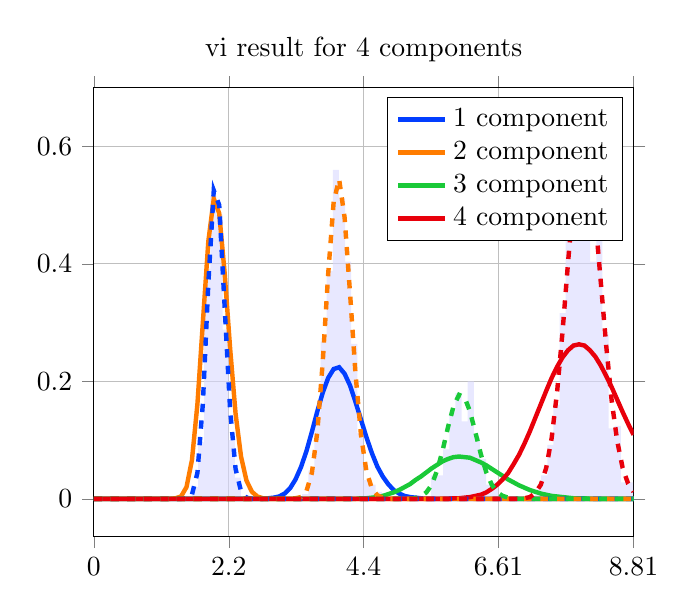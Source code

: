 \begin{tikzpicture}
\begin{axis}[title={vi result for 4 components}, yticklabel style={/pgf/number format/fixed,
            /pgf/number format/precision=3}, grid={major}, yminorgrids={true}, tick align={outside}, xtick={0.0,2.202,4.403,6.605,8.807}, xmin={0.0}, xmax={8.807}, scaled y ticks={false}]
    \addplot[ybar interval, fill={blue!15}, forget plot, opacity={0.6}, draw={none}, bar width={5.0e-6}]
        table[row sep={\\}]
        {
            \\
            1.5  0.004  \\
            1.6  0.02  \\
            1.7  0.096  \\
            1.8  0.392  \\
            1.9  0.516  \\
            2.0  0.484  \\
            2.1  0.288  \\
            2.2  0.1  \\
            2.3  0.036  \\
            2.4  0.004  \\
            2.5  0.004  \\
            2.6  0.0  \\
            2.7  0.0  \\
            2.8  0.0  \\
            2.9  0.0  \\
            3.0  0.0  \\
            3.1  0.0  \\
            3.2  0.0  \\
            3.3  0.0  \\
            3.4  0.008  \\
            3.5  0.048  \\
            3.6  0.148  \\
            3.7  0.268  \\
            3.8  0.388  \\
            3.9  0.56  \\
            4.0  0.512  \\
            4.1  0.404  \\
            4.2  0.264  \\
            4.3  0.112  \\
            4.4  0.032  \\
            4.5  0.024  \\
            4.6  0.012  \\
            4.7  0.0  \\
            4.8  0.0  \\
            4.9  0.0  \\
            5.0  0.0  \\
            5.1  0.0  \\
            5.2  0.004  \\
            5.3  0.0  \\
            5.4  0.004  \\
            5.5  0.04  \\
            5.6  0.04  \\
            5.7  0.084  \\
            5.8  0.148  \\
            5.9  0.18  \\
            6.0  0.132  \\
            6.1  0.2  \\
            6.2  0.104  \\
            6.3  0.068  \\
            6.4  0.024  \\
            6.5  0.028  \\
            6.6  0.004  \\
            6.7  0.0  \\
            6.8  0.0  \\
            6.9  0.004  \\
            7.0  0.004  \\
            7.1  0.0  \\
            7.2  0.016  \\
            7.3  0.04  \\
            7.4  0.092  \\
            7.5  0.16  \\
            7.6  0.316  \\
            7.7  0.472  \\
            7.8  0.5  \\
            7.9  0.636  \\
            8.0  0.536  \\
            8.1  0.404  \\
            8.2  0.452  \\
            8.3  0.28  \\
            8.4  0.12  \\
            8.5  0.124  \\
            8.6  0.028  \\
            8.7  0.028  \\
            8.8  0.004  \\
            8.9  0.0  \\
        }
        ;
    \addplot[style={{ultra thick}}, color={rgb,1:red,0.008;green,0.243;blue,1.0}]
        table[row sep={\\}]
        {
            \\
            0.0  0.0  \\
            0.089  1.57e-142  \\
            0.178  5.625e-109  \\
            0.267  8.19e-90  \\
            0.356  1.529e-76  \\
            0.445  1.687e-66  \\
            0.534  1.69e-58  \\
            0.623  6.596e-52  \\
            0.712  2.395e-46  \\
            0.801  1.417e-41  \\
            0.89  2.006e-37  \\
            0.979  8.917e-34  \\
            1.067  1.524e-30  \\
            1.156  1.168e-27  \\
            1.245  4.516e-25  \\
            1.334  9.688e-23  \\
            1.423  1.244e-20  \\
            1.512  1.018e-18  \\
            1.601  5.589e-17  \\
            1.69  2.149e-15  \\
            1.779  6.002e-14  \\
            1.868  1.257e-12  \\
            1.957  2.025e-11  \\
            2.046  2.573e-10  \\
            2.135  2.628e-9  \\
            2.224  2.197e-8  \\
            2.313  1.528e-7  \\
            2.402  8.958e-7  \\
            2.491  4.484e-6  \\
            2.58  1.938e-5  \\
            2.669  7.301e-5  \\
            2.758  0.0  \\
            2.847  0.001  \\
            2.936  0.002  \\
            3.024  0.004  \\
            3.113  0.009  \\
            3.202  0.018  \\
            3.291  0.033  \\
            3.38  0.054  \\
            3.469  0.081  \\
            3.558  0.114  \\
            3.647  0.149  \\
            3.736  0.181  \\
            3.825  0.206  \\
            3.914  0.221  \\
            4.003  0.224  \\
            4.092  0.213  \\
            4.181  0.193  \\
            4.27  0.165  \\
            4.359  0.135  \\
            4.448  0.105  \\
            4.537  0.078  \\
            4.626  0.055  \\
            4.715  0.038  \\
            4.804  0.025  \\
            4.893  0.015  \\
            4.982  0.009  \\
            5.07  0.005  \\
            5.159  0.003  \\
            5.248  0.002  \\
            5.337  0.001  \\
            5.426  0.0  \\
            5.515  0.0  \\
            5.604  0.0  \\
            5.693  4.932e-5  \\
            5.782  2.233e-5  \\
            5.871  9.835e-6  \\
            5.96  4.219e-6  \\
            6.049  1.764e-6  \\
            6.138  7.196e-7  \\
            6.227  2.865e-7  \\
            6.316  1.114e-7  \\
            6.405  4.234e-8  \\
            6.494  1.574e-8  \\
            6.583  5.725e-9  \\
            6.672  2.039e-9  \\
            6.761  7.116e-10  \\
            6.85  2.434e-10  \\
            6.939  8.167e-11  \\
            7.027  2.689e-11  \\
            7.116  8.689e-12  \\
            7.205  2.758e-12  \\
            7.294  8.602e-13  \\
            7.383  2.637e-13  \\
            7.472  7.952e-14  \\
            7.561  2.359e-14  \\
            7.65  6.887e-15  \\
            7.739  1.979e-15  \\
            7.828  5.604e-16  \\
            7.917  1.563e-16  \\
            8.006  4.296e-17  \\
            8.095  1.164e-17  \\
            8.184  3.112e-18  \\
            8.273  8.203e-19  \\
            8.362  2.134e-19  \\
            8.451  5.48e-20  \\
            8.54  1.389e-20  \\
            8.629  3.479e-21  \\
            8.718  8.604e-22  \\
            8.807  2.103e-22  \\
        }
        ;
    \addlegendentry {1 component}
    \addplot[style={{ultra thick}}, color={rgb,1:red,1.0;green,0.486;blue,0.0}]
        table[row sep={\\}]
        {
            \\
            0.0  0.0  \\
            0.089  1.119e-92  \\
            0.178  5.274e-65  \\
            0.267  1.298e-49  \\
            0.356  2.993e-39  \\
            0.445  1.212e-31  \\
            0.534  8.869e-26  \\
            0.623  4.071e-21  \\
            0.712  2.461e-17  \\
            0.801  3.164e-14  \\
            0.89  1.2e-11  \\
            0.979  1.693e-9  \\
            1.067  1.057e-7  \\
            1.156  3.327e-6  \\
            1.245  5.842e-5  \\
            1.334  0.001  \\
            1.423  0.004  \\
            1.512  0.02  \\
            1.601  0.066  \\
            1.69  0.161  \\
            1.779  0.3  \\
            1.868  0.438  \\
            1.957  0.511  \\
            2.046  0.486  \\
            2.135  0.384  \\
            2.224  0.256  \\
            2.313  0.145  \\
            2.402  0.072  \\
            2.491  0.031  \\
            2.58  0.012  \\
            2.669  0.004  \\
            2.758  0.001  \\
            2.847  0.0  \\
            2.936  8.04e-5  \\
            3.024  1.821e-5  \\
            3.113  3.789e-6  \\
            3.202  7.275e-7  \\
            3.291  1.295e-7  \\
            3.38  2.145e-8  \\
            3.469  3.318e-9  \\
            3.558  4.813e-10  \\
            3.647  6.565e-11  \\
            3.736  8.446e-12  \\
            3.825  1.028e-12  \\
            3.914  1.186e-13  \\
            4.003  1.3e-14  \\
            4.092  1.358e-15  \\
            4.181  1.354e-16  \\
            4.27  1.292e-17  \\
            4.359  1.18e-18  \\
            4.448  1.035e-19  \\
            4.537  8.733e-21  \\
            4.626  7.092e-22  \\
            4.715  5.554e-23  \\
            4.804  4.2e-24  \\
            4.893  3.071e-25  \\
            4.982  2.173e-26  \\
            5.07  1.491e-27  \\
            5.159  9.919e-29  \\
            5.248  6.41e-30  \\
            5.337  4.027e-31  \\
            5.426  2.462e-32  \\
            5.515  1.466e-33  \\
            5.604  8.508e-35  \\
            5.693  4.817e-36  \\
            5.782  2.663e-37  \\
            5.871  1.438e-38  \\
            5.96  7.591e-40  \\
            6.049  3.921e-41  \\
            6.138  1.983e-42  \\
            6.227  9.822e-44  \\
            6.316  4.769e-45  \\
            6.405  2.27e-46  \\
            6.494  1.061e-47  \\
            6.583  4.865e-49  \\
            6.672  2.191e-50  \\
            6.761  9.701e-52  \\
            6.85  4.222e-53  \\
            6.939  1.807e-54  \\
            7.027  7.611e-56  \\
            7.116  3.156e-57  \\
            7.205  1.288e-58  \\
            7.294  5.182e-60  \\
            7.383  2.054e-61  \\
            7.472  8.026e-63  \\
            7.561  3.093e-64  \\
            7.65  1.176e-65  \\
            7.739  4.41e-67  \\
            7.828  1.633e-68  \\
            7.917  5.97e-70  \\
            8.006  2.156e-71  \\
            8.095  7.69e-73  \\
            8.184  2.711e-74  \\
            8.273  9.447e-76  \\
            8.362  3.255e-77  \\
            8.451  1.109e-78  \\
            8.54  3.737e-80  \\
            8.629  1.246e-81  \\
            8.718  4.112e-83  \\
            8.807  1.343e-84  \\
        }
        ;
    \addlegendentry {2 component}
    \addplot[style={{ultra thick}}, color={rgb,1:red,0.102;green,0.788;blue,0.22}]
        table[row sep={\\}]
        {
            \\
            0.0  0.0  \\
            0.089  7.164e-141  \\
            0.178  1.262e-111  \\
            0.267  8.768e-95  \\
            0.356  5.084e-83  \\
            0.445  4.862e-74  \\
            0.534  8.076e-67  \\
            0.623  8.184e-61  \\
            0.712  1.071e-55  \\
            0.801  2.933e-51  \\
            0.89  2.341e-47  \\
            0.979  6.888e-44  \\
            1.067  8.892e-41  \\
            1.156  5.746e-38  \\
            1.245  2.06e-35  \\
            1.334  4.445e-33  \\
            1.423  6.163e-31  \\
            1.512  5.793e-29  \\
            1.601  3.86e-27  \\
            1.69  1.893e-25  \\
            1.779  7.044e-24  \\
            1.868  2.045e-22  \\
            1.957  4.739e-21  \\
            2.046  8.944e-20  \\
            2.135  1.399e-18  \\
            2.224  1.841e-17  \\
            2.313  2.067e-16  \\
            2.402  2.003e-15  \\
            2.491  1.694e-14  \\
            2.58  1.263e-13  \\
            2.669  8.359e-13  \\
            2.758  4.956e-12  \\
            2.847  2.65e-11  \\
            2.936  1.286e-10  \\
            3.024  5.696e-10  \\
            3.113  2.315e-9  \\
            3.202  8.678e-9  \\
            3.291  3.013e-8  \\
            3.38  9.728e-8  \\
            3.469  2.932e-7  \\
            3.558  8.279e-7  \\
            3.647  2.197e-6  \\
            3.736  5.496e-6  \\
            3.825  1.299e-5  \\
            3.914  2.912e-5  \\
            4.003  6.199e-5  \\
            4.092  0.0  \\
            4.181  0.0  \\
            4.27  0.0  \\
            4.359  0.001  \\
            4.448  0.001  \\
            4.537  0.002  \\
            4.626  0.003  \\
            4.715  0.005  \\
            4.804  0.008  \\
            4.893  0.011  \\
            4.982  0.015  \\
            5.07  0.02  \\
            5.159  0.025  \\
            5.248  0.032  \\
            5.337  0.038  \\
            5.426  0.045  \\
            5.515  0.052  \\
            5.604  0.058  \\
            5.693  0.064  \\
            5.782  0.068  \\
            5.871  0.071  \\
            5.96  0.072  \\
            6.049  0.071  \\
            6.138  0.07  \\
            6.227  0.066  \\
            6.316  0.062  \\
            6.405  0.057  \\
            6.494  0.051  \\
            6.583  0.045  \\
            6.672  0.039  \\
            6.761  0.033  \\
            6.85  0.028  \\
            6.939  0.023  \\
            7.027  0.019  \\
            7.116  0.015  \\
            7.205  0.012  \\
            7.294  0.009  \\
            7.383  0.007  \\
            7.472  0.005  \\
            7.561  0.004  \\
            7.65  0.003  \\
            7.739  0.002  \\
            7.828  0.001  \\
            7.917  0.001  \\
            8.006  0.001  \\
            8.095  0.0  \\
            8.184  0.0  \\
            8.273  0.0  \\
            8.362  0.0  \\
            8.451  9.306e-5  \\
            8.54  6.018e-5  \\
            8.629  3.85e-5  \\
            8.718  2.437e-5  \\
            8.807  1.527e-5  \\
        }
        ;
    \addlegendentry {3 component}
    \addplot[style={{ultra thick}}, color={rgb,1:red,0.91;green,0.0;blue,0.043}]
        table[row sep={\\}]
        {
            \\
            0.0  0.0  \\
            0.089  9.873e-230  \\
            0.178  3.167e-185  \\
            0.267  1.701e-159  \\
            0.356  1.877e-141  \\
            0.445  1.27e-127  \\
            0.534  1.863e-116  \\
            0.623  3.96e-107  \\
            0.712  3.798e-99  \\
            0.801  3.416e-92  \\
            0.89  4.75e-86  \\
            0.979  1.459e-80  \\
            1.067  1.287e-75  \\
            1.156  3.984e-71  \\
            1.245  5.056e-67  \\
            1.334  2.975e-63  \\
            1.423  8.96e-60  \\
            1.512  1.499e-56  \\
            1.601  1.489e-53  \\
            1.69  9.299e-51  \\
            1.779  3.827e-48  \\
            1.868  1.081e-45  \\
            1.957  2.172e-43  \\
            2.046  3.197e-41  \\
            2.135  3.541e-39  \\
            2.224  3.02e-37  \\
            2.313  2.026e-35  \\
            2.402  1.087e-33  \\
            2.491  4.75e-32  \\
            2.58  1.713e-30  \\
            2.669  5.164e-29  \\
            2.758  1.317e-27  \\
            2.847  2.874e-26  \\
            2.936  5.415e-25  \\
            3.024  8.885e-24  \\
            3.113  1.28e-22  \\
            3.202  1.631e-21  \\
            3.291  1.851e-20  \\
            3.38  1.882e-19  \\
            3.469  1.725e-18  \\
            3.558  1.431e-17  \\
            3.647  1.082e-16  \\
            3.736  7.473e-16  \\
            3.825  4.741e-15  \\
            3.914  2.773e-14  \\
            4.003  1.501e-13  \\
            4.092  7.544e-13  \\
            4.181  3.531e-12  \\
            4.27  1.544e-11  \\
            4.359  6.325e-11  \\
            4.448  2.434e-10  \\
            4.537  8.82e-10  \\
            4.626  3.016e-9  \\
            4.715  9.758e-9  \\
            4.804  2.992e-8  \\
            4.893  8.715e-8  \\
            4.982  2.415e-7  \\
            5.07  6.38e-7  \\
            5.159  1.609e-6  \\
            5.248  3.881e-6  \\
            5.337  8.966e-6  \\
            5.426  1.986e-5  \\
            5.515  4.227e-5  \\
            5.604  8.649e-5  \\
            5.693  0.0  \\
            5.782  0.0  \\
            5.871  0.001  \\
            5.96  0.001  \\
            6.049  0.002  \\
            6.138  0.003  \\
            6.227  0.005  \\
            6.316  0.007  \\
            6.405  0.011  \\
            6.494  0.017  \\
            6.583  0.024  \\
            6.672  0.033  \\
            6.761  0.044  \\
            6.85  0.059  \\
            6.939  0.075  \\
            7.027  0.094  \\
            7.116  0.115  \\
            7.205  0.138  \\
            7.294  0.161  \\
            7.383  0.184  \\
            7.472  0.206  \\
            7.561  0.225  \\
            7.65  0.241  \\
            7.739  0.253  \\
            7.828  0.261  \\
            7.917  0.263  \\
            8.006  0.261  \\
            8.095  0.253  \\
            8.184  0.242  \\
            8.273  0.227  \\
            8.362  0.209  \\
            8.451  0.19  \\
            8.54  0.169  \\
            8.629  0.148  \\
            8.718  0.128  \\
            8.807  0.109  \\
        }
        ;
    \addlegendentry {4 component}
    \addplot[style={{ultra thick, dashed}}, color={rgb,1:red,0.008;green,0.243;blue,1.0}]
        table[row sep={\\}]
        {
            \\
            0.0  0.0  \\
            0.089  5.097e-187  \\
            0.178  5.61e-131  \\
            0.267  8.469e-100  \\
            0.356  8.46e-79  \\
            0.445  2.234e-63  \\
            0.534  1.75e-51  \\
            0.623  5.036e-42  \\
            0.712  2.394e-34  \\
            0.801  4.957e-28  \\
            0.89  8.664e-23  \\
            0.979  2.049e-18  \\
            1.067  9.294e-15  \\
            1.156  1.053e-11  \\
            1.245  3.665e-9  \\
            1.334  4.607e-7  \\
            1.423  2.387e-5  \\
            1.512  0.001  \\
            1.601  0.007  \\
            1.69  0.044  \\
            1.779  0.162  \\
            1.868  0.366  \\
            1.957  0.525  \\
            2.046  0.5  \\
            2.135  0.326  \\
            2.224  0.151  \\
            2.313  0.051  \\
            2.402  0.013  \\
            2.491  0.002  \\
            2.58  0.0  \\
            2.669  4.16e-5  \\
            2.758  3.887e-6  \\
            2.847  2.953e-7  \\
            2.936  1.847e-8  \\
            3.024  9.618e-10  \\
            3.113  4.217e-11  \\
            3.202  1.572e-12  \\
            3.291  5.024e-14  \\
            3.38  1.389e-15  \\
            3.469  3.344e-17  \\
            3.558  7.063e-19  \\
            3.647  1.318e-20  \\
            3.736  2.183e-22  \\
            3.825  3.232e-24  \\
            3.914  4.295e-26  \\
            4.003  5.151e-28  \\
            4.092  5.6e-30  \\
            4.181  5.54e-32  \\
            4.27  5.009e-34  \\
            4.359  4.154e-36  \\
            4.448  3.171e-38  \\
            4.537  2.235e-40  \\
            4.626  1.46e-42  \\
            4.715  8.856e-45  \\
            4.804  5.005e-47  \\
            4.893  2.642e-49  \\
            4.982  1.306e-51  \\
            5.07  6.057e-54  \\
            5.159  2.643e-56  \\
            5.248  1.087e-58  \\
            5.337  4.221e-61  \\
            5.426  1.551e-63  \\
            5.515  5.404e-66  \\
            5.604  1.787e-68  \\
            5.693  5.623e-71  \\
            5.782  1.685e-73  \\
            5.871  4.818e-76  \\
            5.96  1.316e-78  \\
            6.049  3.438e-81  \\
            6.138  8.604e-84  \\
            6.227  2.065e-86  \\
            6.316  4.76e-89  \\
            6.405  1.054e-91  \\
            6.494  2.248e-94  \\
            6.583  4.617e-97  \\
            6.672  9.145e-100  \\
            6.761  1.748e-102  \\
            6.85  3.229e-105  \\
            6.939  5.767e-108  \\
            7.027  9.969e-111  \\
            7.116  1.669e-113  \\
            7.205  2.709e-116  \\
            7.294  4.265e-119  \\
            7.383  6.52e-122  \\
            7.472  9.683e-125  \\
            7.561  1.398e-127  \\
            7.65  1.963e-130  \\
            7.739  2.685e-133  \\
            7.828  3.575e-136  \\
            7.917  4.641e-139  \\
            8.006  5.874e-142  \\
            8.095  7.255e-145  \\
            8.184  8.748e-148  \\
            8.273  1.03e-150  \\
            8.362  1.186e-153  \\
            8.451  1.334e-156  \\
            8.54  1.469e-159  \\
            8.629  1.582e-162  \\
            8.718  1.669e-165  \\
            8.807  1.724e-168  \\
        }
        ;
    \addplot[style={{ultra thick, dashed}}, color={rgb,1:red,1.0;green,0.486;blue,0.0}]
        table[row sep={\\}]
        {
            \\
            0.0  0.0  \\
            0.089  0.0  \\
            0.178  0.0  \\
            0.267  5.407e-308  \\
            0.356  5.251e-262  \\
            0.445  3.342e-227  \\
            0.534  1.795e-199  \\
            0.623  1.266e-176  \\
            0.712  2.388e-157  \\
            0.801  8.406e-141  \\
            0.89  2.082e-126  \\
            0.979  9.353e-114  \\
            1.067  1.532e-102  \\
            1.156  1.556e-92  \\
            1.245  1.481e-83  \\
            1.334  1.83e-75  \\
            1.423  3.826e-68  \\
            1.512  1.678e-61  \\
            1.601  1.845e-55  \\
            1.69  5.911e-50  \\
            1.779  6.261e-45  \\
            1.868  2.443e-40  \\
            1.957  3.853e-36  \\
            2.046  2.662e-32  \\
            2.135  8.646e-29  \\
            2.224  1.404e-25  \\
            2.313  1.203e-22  \\
            2.402  5.712e-20  \\
            2.491  1.568e-17  \\
            2.58  2.588e-15  \\
            2.669  2.656e-13  \\
            2.758  1.749e-11  \\
            2.847  7.605e-10  \\
            2.936  2.239e-8  \\
            3.024  4.568e-7  \\
            3.113  6.6e-6  \\
            3.202  6.883e-5  \\
            3.291  0.001  \\
            3.38  0.003  \\
            3.469  0.013  \\
            3.558  0.044  \\
            3.647  0.114  \\
            3.736  0.234  \\
            3.825  0.384  \\
            3.914  0.506  \\
            4.003  0.544  \\
            4.092  0.479  \\
            4.181  0.35  \\
            4.27  0.213  \\
            4.359  0.109  \\
            4.448  0.047  \\
            4.537  0.018  \\
            4.626  0.006  \\
            4.715  0.002  \\
            4.804  0.0  \\
            4.893  7.505e-5  \\
            4.982  1.363e-5  \\
            5.07  2.178e-6  \\
            5.159  3.08e-7  \\
            5.248  3.867e-8  \\
            5.337  4.33e-9  \\
            5.426  4.34e-10  \\
            5.515  3.907e-11  \\
            5.604  3.171e-12  \\
            5.693  2.327e-13  \\
            5.782  1.549e-14  \\
            5.871  9.386e-16  \\
            5.96  5.188e-17  \\
            6.049  2.624e-18  \\
            6.138  1.217e-19  \\
            6.227  5.193e-21  \\
            6.316  2.042e-22  \\
            6.405  7.42e-24  \\
            6.494  2.496e-25  \\
            6.583  7.791e-27  \\
            6.672  2.261e-28  \\
            6.761  6.112e-30  \\
            6.85  1.542e-31  \\
            6.939  3.637e-33  \\
            7.027  8.034e-35  \\
            7.116  1.665e-36  \\
            7.205  3.241e-38  \\
            7.294  5.937e-40  \\
            7.383  1.025e-41  \\
            7.472  1.67e-43  \\
            7.561  2.571e-45  \\
            7.65  3.746e-47  \\
            7.739  5.171e-49  \\
            7.828  6.772e-51  \\
            7.917  8.423e-53  \\
            8.006  9.961e-55  \\
            8.095  1.121e-56  \\
            8.184  1.203e-58  \\
            8.273  1.231e-60  \\
            8.362  1.203e-62  \\
            8.451  1.124e-64  \\
            8.54  1.005e-66  \\
            8.629  8.599e-69  \\
            8.718  7.054e-71  \\
            8.807  5.551e-73  \\
        }
        ;
    \addplot[style={{ultra thick, dashed}}, color={rgb,1:red,0.102;green,0.788;blue,0.22}]
        table[row sep={\\}]
        {
            \\
            0.0  0.0  \\
            0.089  0.0  \\
            0.178  0.0  \\
            0.267  0.0  \\
            0.356  0.0  \\
            0.445  0.0  \\
            0.534  0.0  \\
            0.623  0.0  \\
            0.712  0.0  \\
            0.801  1.234e-299  \\
            0.89  4.334e-276  \\
            0.979  3.696e-255  \\
            1.067  2.187e-236  \\
            1.156  1.991e-219  \\
            1.245  5.181e-204  \\
            1.334  6.296e-190  \\
            1.423  5.309e-177  \\
            1.512  4.293e-165  \\
            1.601  4.353e-154  \\
            1.69  6.929e-144  \\
            1.779  2.094e-134  \\
            1.868  1.413e-125  \\
            1.957  2.447e-117  \\
            2.046  1.228e-109  \\
            2.135  1.983e-102  \\
            2.224  1.131e-95  \\
            2.313  2.473e-89  \\
            2.402  2.228e-83  \\
            2.491  8.817e-78  \\
            2.58  1.625e-72  \\
            2.669  1.468e-67  \\
            2.758  6.815e-63  \\
            2.847  1.696e-58  \\
            2.936  2.35e-54  \\
            3.024  1.879e-50  \\
            3.113  8.942e-47  \\
            3.202  2.61e-43  \\
            3.291  4.796e-40  \\
            3.38  5.691e-37  \\
            3.469  4.459e-34  \\
            3.558  2.356e-31  \\
            3.647  8.56e-29  \\
            3.736  2.178e-26  \\
            3.825  3.944e-24  \\
            3.914  5.167e-22  \\
            4.003  4.967e-20  \\
            4.092  3.552e-18  \\
            4.181  1.913e-16  \\
            4.27  7.86e-15  \\
            4.359  2.489e-13  \\
            4.448  6.143e-12  \\
            4.537  1.193e-10  \\
            4.626  1.84e-9  \\
            4.715  2.274e-8  \\
            4.804  2.27e-7  \\
            4.893  1.846e-6  \\
            4.982  1.231e-5  \\
            5.07  6.782e-5  \\
            5.159  0.0  \\
            5.248  0.001  \\
            5.337  0.004  \\
            5.426  0.011  \\
            5.515  0.024  \\
            5.604  0.049  \\
            5.693  0.083  \\
            5.782  0.123  \\
            5.871  0.158  \\
            5.96  0.177  \\
            6.049  0.173  \\
            6.138  0.149  \\
            6.227  0.113  \\
            6.316  0.076  \\
            6.405  0.045  \\
            6.494  0.024  \\
            6.583  0.011  \\
            6.672  0.005  \\
            6.761  0.002  \\
            6.85  0.001  \\
            6.939  0.0  \\
            7.027  5.606e-5  \\
            7.116  1.438e-5  \\
            7.205  3.357e-6  \\
            7.294  7.155e-7  \\
            7.383  1.395e-7  \\
            7.472  2.494e-8  \\
            7.561  4.095e-9  \\
            7.65  6.188e-10  \\
            7.739  8.624e-11  \\
            7.828  1.111e-11  \\
            7.917  1.324e-12  \\
            8.006  1.462e-13  \\
            8.095  1.501e-14  \\
            8.184  1.433e-15  \\
            8.273  1.274e-16  \\
            8.362  1.057e-17  \\
            8.451  8.2e-19  \\
            8.54  5.951e-20  \\
            8.629  4.047e-21  \\
            8.718  2.582e-22  \\
            8.807  1.548e-23  \\
        }
        ;
    \addplot[style={{ultra thick, dashed}}, color={rgb,1:red,0.91;green,0.0;blue,0.043}]
        table[row sep={\\}]
        {
            \\
            0.0  0.0  \\
            0.089  0.0  \\
            0.178  0.0  \\
            0.267  0.0  \\
            0.356  0.0  \\
            0.445  0.0  \\
            0.534  0.0  \\
            0.623  0.0  \\
            0.712  0.0  \\
            0.801  0.0  \\
            0.89  0.0  \\
            0.979  0.0  \\
            1.067  0.0  \\
            1.156  0.0  \\
            1.245  0.0  \\
            1.334  0.0  \\
            1.423  2.062e-314  \\
            1.512  3.076e-297  \\
            1.601  2.875e-281  \\
            1.69  2.274e-266  \\
            1.779  1.96e-252  \\
            1.868  2.287e-239  \\
            1.957  4.35e-227  \\
            2.046  1.585e-215  \\
            2.135  1.274e-204  \\
            2.224  2.553e-194  \\
            2.313  1.423e-184  \\
            2.402  2.432e-175  \\
            2.491  1.388e-166  \\
            2.58  2.856e-158  \\
            2.669  2.272e-150  \\
            2.758  7.434e-143  \\
            2.847  1.059e-135  \\
            2.936  6.907e-129  \\
            3.024  2.163e-122  \\
            3.113  3.392e-116  \\
            3.202  2.77e-110  \\
            3.291  1.221e-104  \\
            3.38  3.001e-99  \\
            3.469  4.242e-94  \\
            3.558  3.544e-89  \\
            3.647  1.797e-84  \\
            3.736  5.665e-80  \\
            3.825  1.135e-75  \\
            3.914  1.476e-71  \\
            4.003  1.271e-67  \\
            4.092  7.369e-64  \\
            4.181  2.93e-60  \\
            4.27  8.111e-57  \\
            4.359  1.587e-53  \\
            4.448  2.227e-50  \\
            4.537  2.27e-47  \\
            4.626  1.702e-44  \\
            4.715  9.491e-42  \\
            4.804  3.983e-39  \\
            4.893  1.271e-36  \\
            4.982  3.114e-34  \\
            5.07  5.912e-32  \\
            5.159  8.778e-30  \\
            5.248  1.028e-27  \\
            5.337  9.566e-26  \\
            5.426  7.13e-24  \\
            5.515  4.288e-22  \\
            5.604  2.095e-20  \\
            5.693  8.366e-19  \\
            5.782  2.749e-17  \\
            5.871  7.477e-16  \\
            5.96  1.693e-14  \\
            6.049  3.208e-13  \\
            6.138  5.113e-12  \\
            6.227  6.892e-11  \\
            6.316  7.891e-10  \\
            6.405  7.71e-9  \\
            6.494  6.458e-8  \\
            6.583  4.656e-7  \\
            6.672  2.901e-6  \\
            6.761  1.568e-5  \\
            6.85  7.38e-5  \\
            6.939  0.0  \\
            7.027  0.001  \\
            7.116  0.003  \\
            7.205  0.01  \\
            7.294  0.024  \\
            7.383  0.053  \\
            7.472  0.104  \\
            7.561  0.183  \\
            7.65  0.286  \\
            7.739  0.403  \\
            7.828  0.51  \\
            7.917  0.582  \\
            8.006  0.601  \\
            8.095  0.562  \\
            8.184  0.478  \\
            8.273  0.369  \\
            8.362  0.26  \\
            8.451  0.167  \\
            8.54  0.099  \\
            8.629  0.053  \\
            8.718  0.026  \\
            8.807  0.012  \\
        }
        ;
\end{axis}
\end{tikzpicture}
